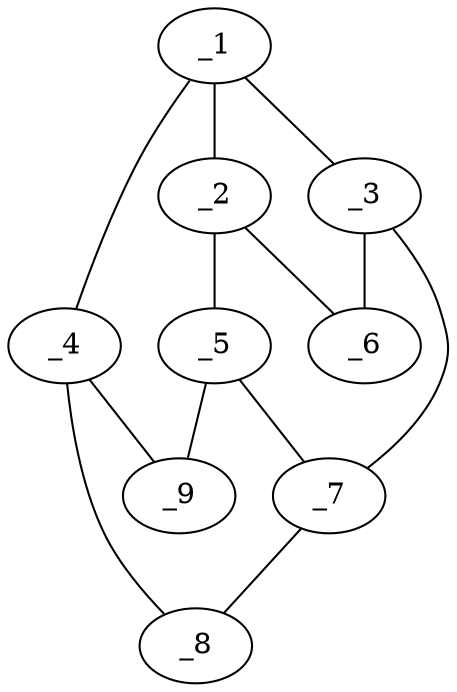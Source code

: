 graph molid154741 {
	_1	 [charge=0,
		chem=1,
		symbol="C  ",
		x="6.0303",
		y="0.6958"];
	_2	 [charge=0,
		chem=1,
		symbol="C  ",
		x="6.3067",
		y="-2.013"];
	_1 -- _2	 [valence=1];
	_3	 [charge=0,
		chem=4,
		symbol="N  ",
		x="6.0478",
		y="-2.9789"];
	_1 -- _3	 [valence=1];
	_4	 [charge=0,
		chem=1,
		symbol="C  ",
		x="3.3687",
		y="1.2701"];
	_1 -- _4	 [valence=1];
	_5	 [charge=0,
		chem=1,
		symbol="C  ",
		x="3.8158",
		y="-3.1129"];
	_2 -- _5	 [valence=1];
	_6	 [charge=0,
		chem=1,
		symbol="C  ",
		x="5.57",
		y="-1.0304"];
	_2 -- _6	 [valence=1];
	_3 -- _6	 [valence=1];
	_7	 [charge=0,
		chem=1,
		symbol="C  ",
		x="4.3158",
		y="-3.9789"];
	_3 -- _7	 [valence=1];
	_8	 [charge=0,
		chem=1,
		symbol="C  ",
		x="3.0923",
		y="3.9789"];
	_4 -- _8	 [valence=1];
	_9	 [charge=0,
		chem=1,
		symbol="C  ",
		x=2,
		y="-1.0838"];
	_4 -- _9	 [valence=1];
	_5 -- _7	 [valence=1];
	_5 -- _9	 [valence=1];
	_7 -- _8	 [valence=1];
}
